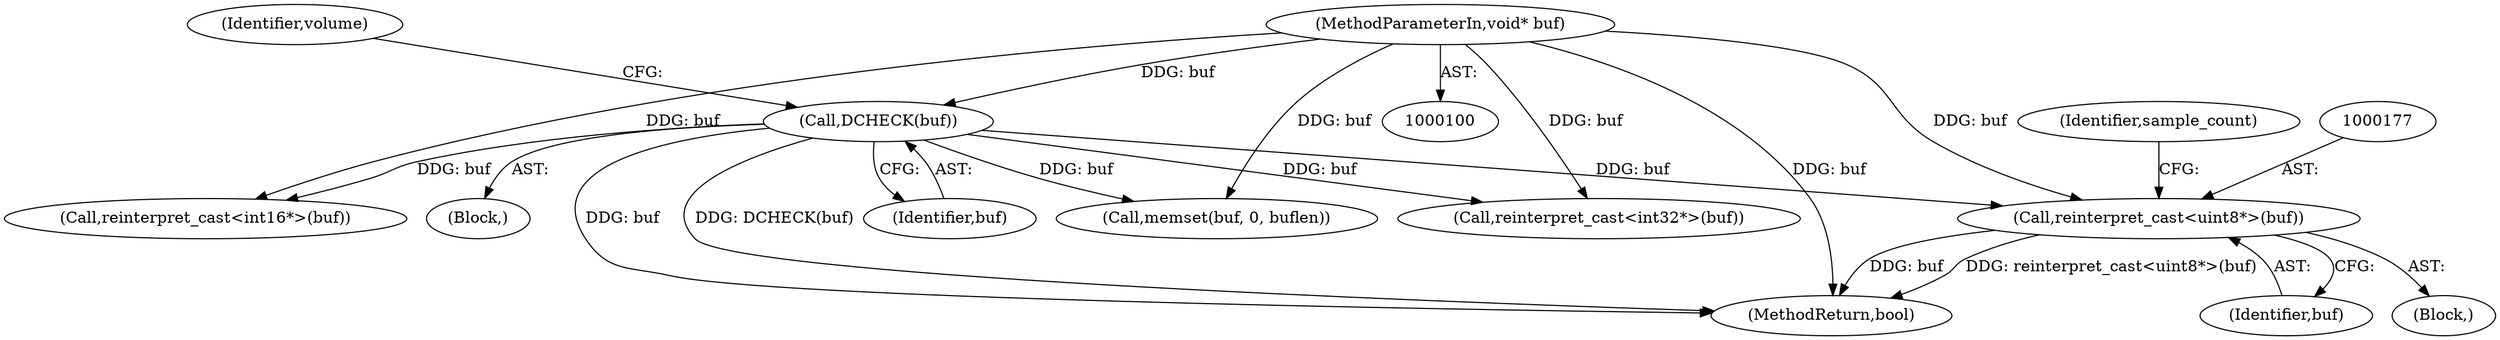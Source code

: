 digraph "0_Chrome_cfcce91cfc1a14a91a672ad0f052b86a5c1768a3_0@pointer" {
"1000176" [label="(Call,reinterpret_cast<uint8*>(buf))"];
"1000107" [label="(Call,DCHECK(buf))"];
"1000101" [label="(MethodParameterIn,void* buf)"];
"1000176" [label="(Call,reinterpret_cast<uint8*>(buf))"];
"1000232" [label="(MethodReturn,bool)"];
"1000108" [label="(Identifier,buf)"];
"1000180" [label="(Identifier,sample_count)"];
"1000199" [label="(Call,reinterpret_cast<int16*>(buf))"];
"1000101" [label="(MethodParameterIn,void* buf)"];
"1000107" [label="(Call,DCHECK(buf))"];
"1000106" [label="(Block,)"];
"1000178" [label="(Identifier,buf)"];
"1000222" [label="(Call,reinterpret_cast<int32*>(buf))"];
"1000175" [label="(Block,)"];
"1000112" [label="(Identifier,volume)"];
"1000132" [label="(Call,memset(buf, 0, buflen))"];
"1000176" -> "1000175"  [label="AST: "];
"1000176" -> "1000178"  [label="CFG: "];
"1000177" -> "1000176"  [label="AST: "];
"1000178" -> "1000176"  [label="AST: "];
"1000180" -> "1000176"  [label="CFG: "];
"1000176" -> "1000232"  [label="DDG: buf"];
"1000176" -> "1000232"  [label="DDG: reinterpret_cast<uint8*>(buf)"];
"1000107" -> "1000176"  [label="DDG: buf"];
"1000101" -> "1000176"  [label="DDG: buf"];
"1000107" -> "1000106"  [label="AST: "];
"1000107" -> "1000108"  [label="CFG: "];
"1000108" -> "1000107"  [label="AST: "];
"1000112" -> "1000107"  [label="CFG: "];
"1000107" -> "1000232"  [label="DDG: buf"];
"1000107" -> "1000232"  [label="DDG: DCHECK(buf)"];
"1000101" -> "1000107"  [label="DDG: buf"];
"1000107" -> "1000132"  [label="DDG: buf"];
"1000107" -> "1000199"  [label="DDG: buf"];
"1000107" -> "1000222"  [label="DDG: buf"];
"1000101" -> "1000100"  [label="AST: "];
"1000101" -> "1000232"  [label="DDG: buf"];
"1000101" -> "1000132"  [label="DDG: buf"];
"1000101" -> "1000199"  [label="DDG: buf"];
"1000101" -> "1000222"  [label="DDG: buf"];
}
